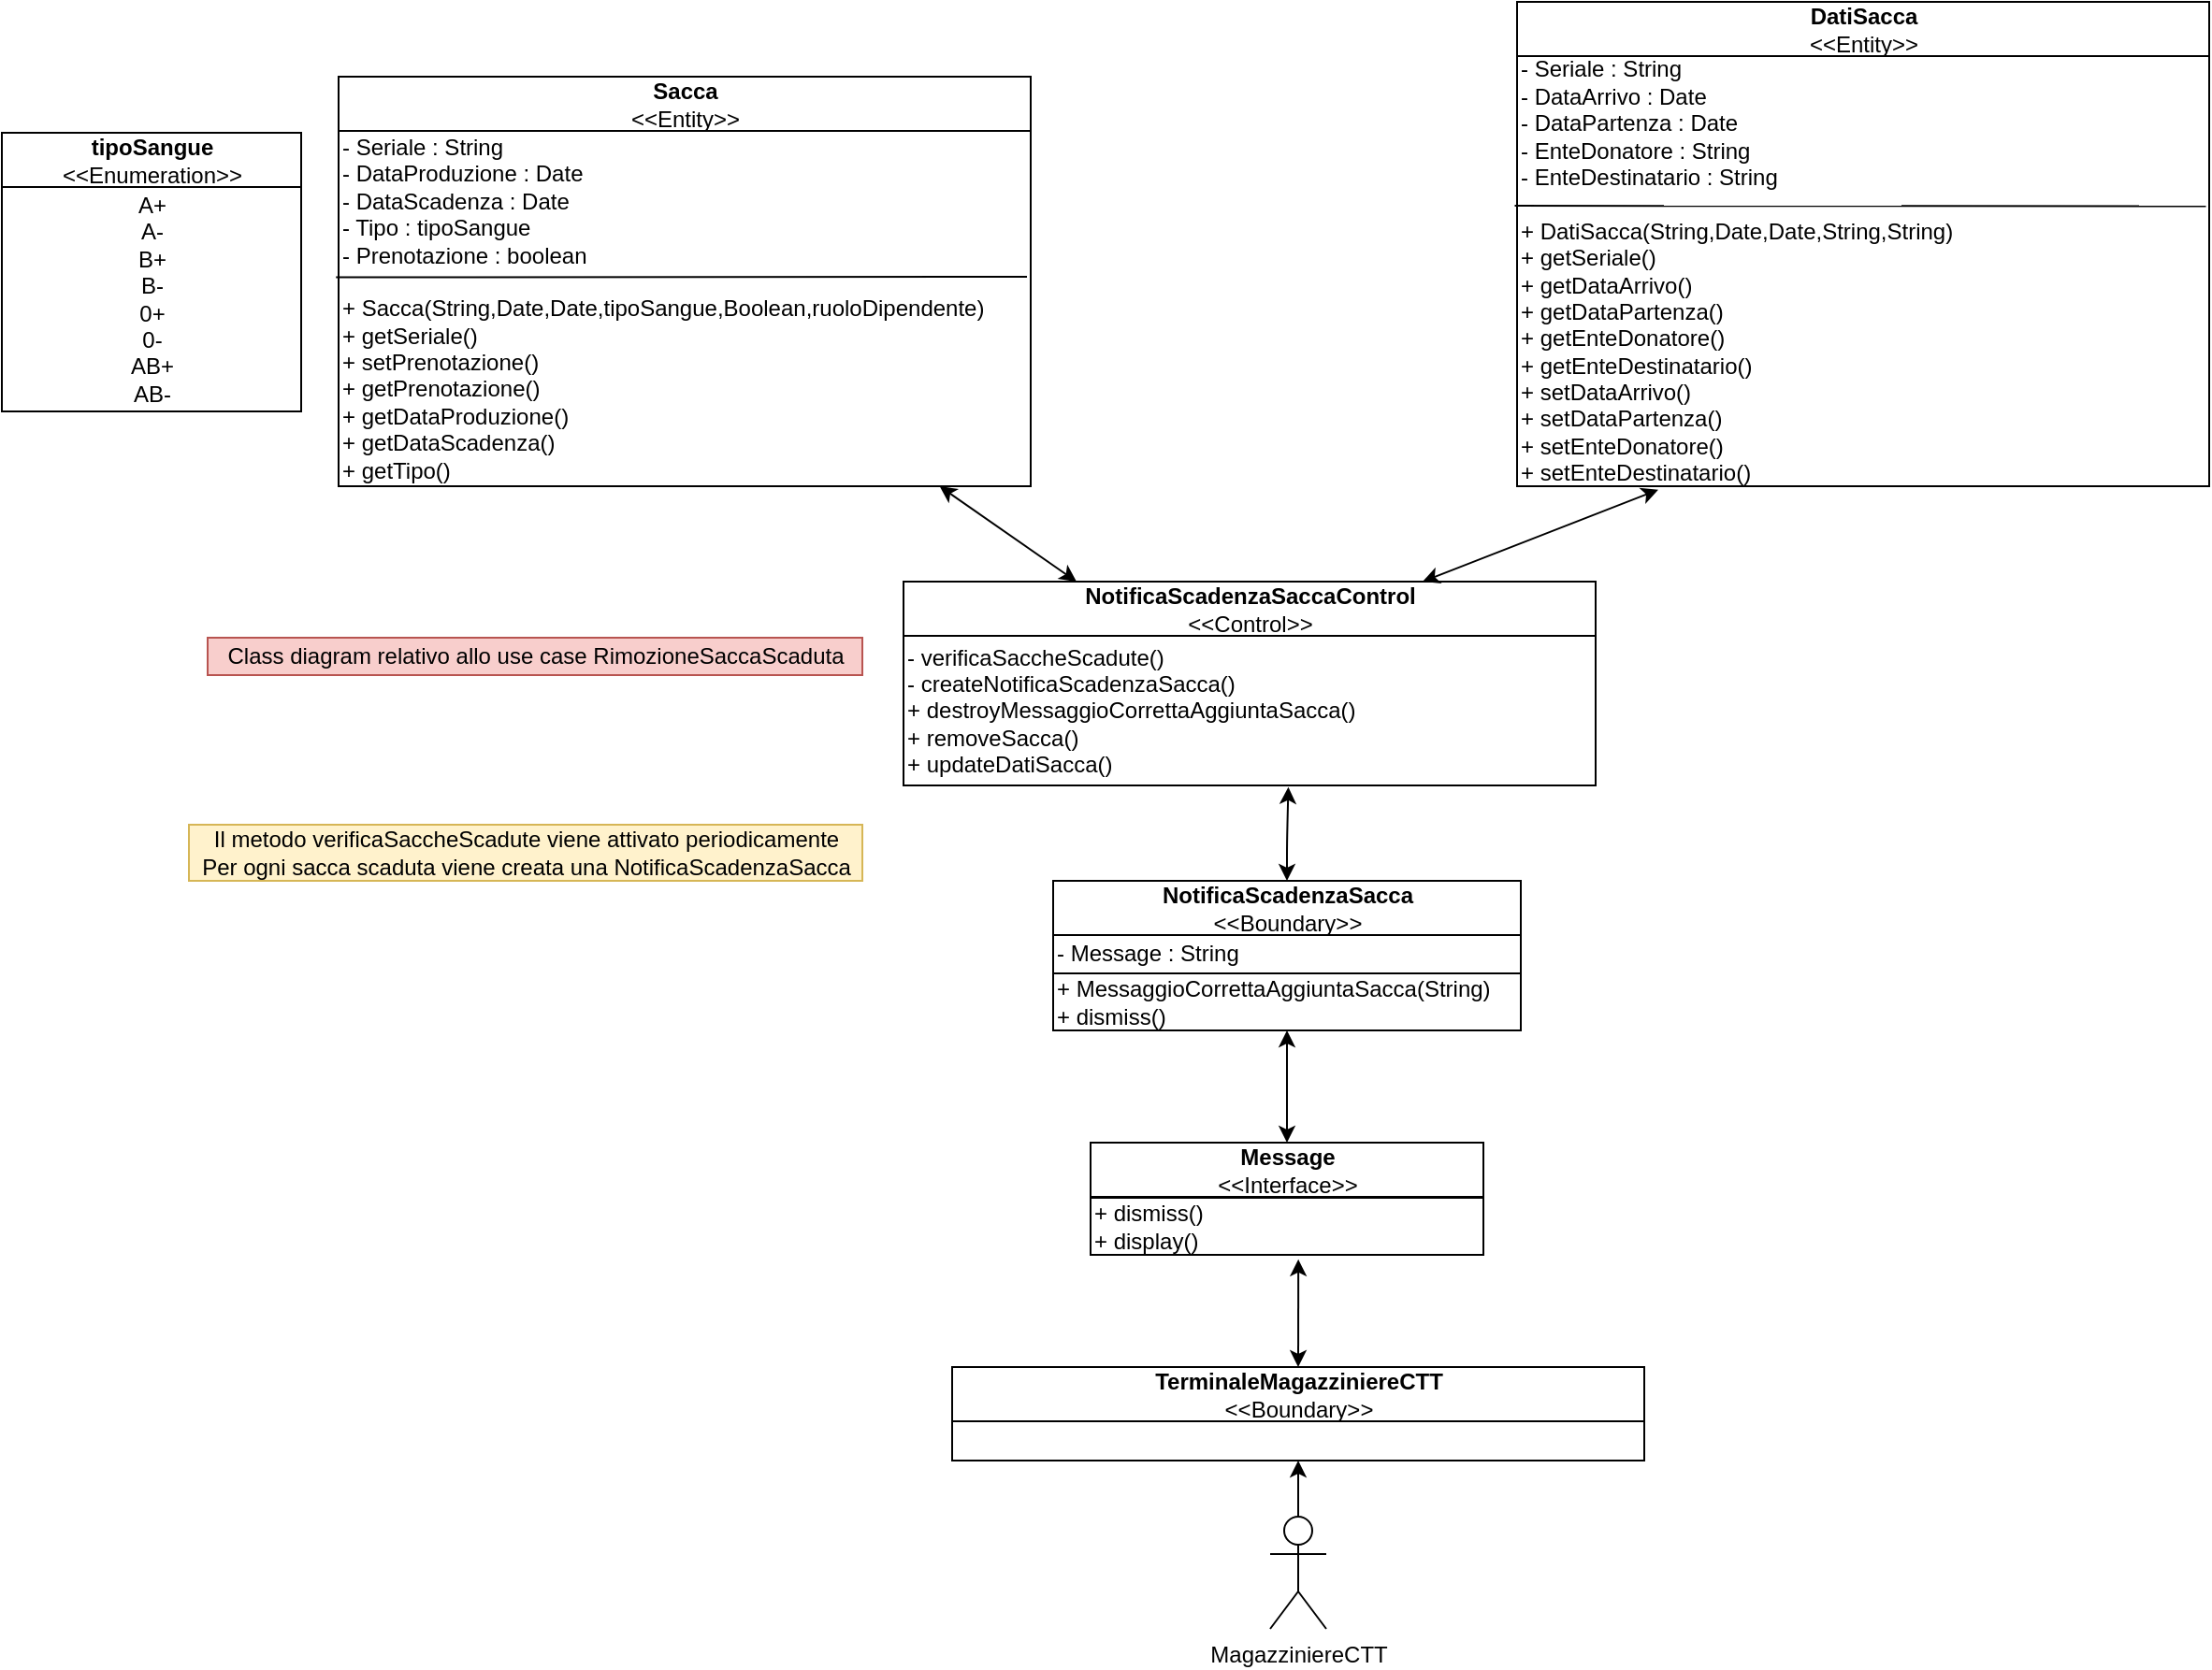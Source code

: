 <mxfile version="14.5.1" type="device"><diagram id="j0M5Eu-AMsgXMhyYtr79" name="Page-1"><mxGraphModel dx="-3876" dy="2015" grid="1" gridSize="10" guides="1" tooltips="1" connect="1" arrows="1" fold="1" page="1" pageScale="1" pageWidth="827" pageHeight="1169" math="0" shadow="0"><root><mxCell id="0"/><mxCell id="1" parent="0"/><mxCell id="c6JID3MlnP0_xlSmUC52-71" value="Sacca&lt;br&gt;&lt;span style=&quot;font-weight: 400&quot;&gt;&amp;lt;&amp;lt;Entity&amp;gt;&amp;gt;&lt;/span&gt;" style="swimlane;fontStyle=1;align=center;verticalAlign=middle;childLayout=stackLayout;horizontal=1;startSize=29;horizontalStack=0;resizeParent=1;resizeParentMax=0;resizeLast=0;collapsible=0;marginBottom=0;html=1;" parent="1" vertex="1"><mxGeometry x="5880" y="10" width="370" height="219" as="geometry"/></mxCell><mxCell id="c6JID3MlnP0_xlSmUC52-72" value="- Seriale : String&lt;br&gt;- DataProduzione : Date&lt;br&gt;- DataScadenza : Date&lt;br&gt;- Tipo : tipoSangue&lt;br&gt;- Prenotazione : boolean&lt;br&gt;&lt;br&gt;+ Sacca(String,Date,Date,tipoSangue,Boolean,ruoloDipendente)&lt;br&gt;+ getSeriale()&lt;br&gt;+ setPrenotazione()&lt;br&gt;+ getPrenotazione()&lt;br&gt;+ getDataProduzione()&lt;br&gt;+ getDataScadenza()&lt;br&gt;+ getTipo()" style="text;html=1;align=left;verticalAlign=middle;resizable=0;points=[];autosize=1;" parent="c6JID3MlnP0_xlSmUC52-71" vertex="1"><mxGeometry y="29" width="370" height="190" as="geometry"/></mxCell><mxCell id="c6JID3MlnP0_xlSmUC52-73" value="" style="endArrow=none;html=1;exitX=-0.001;exitY=0.37;exitDx=0;exitDy=0;exitPerimeter=0;" parent="c6JID3MlnP0_xlSmUC52-71" edge="1"><mxGeometry width="50" height="50" relative="1" as="geometry"><mxPoint x="-1.37" y="107.3" as="sourcePoint"/><mxPoint x="368" y="107" as="targetPoint"/></mxGeometry></mxCell><mxCell id="c6JID3MlnP0_xlSmUC52-74" value="tipoSangue&lt;br&gt;&lt;span style=&quot;font-weight: 400&quot;&gt;&amp;lt;&amp;lt;Enumeration&amp;gt;&amp;gt;&lt;/span&gt;" style="swimlane;fontStyle=1;align=center;verticalAlign=middle;childLayout=stackLayout;horizontal=1;startSize=29;horizontalStack=0;resizeParent=1;resizeParentMax=0;resizeLast=0;collapsible=0;marginBottom=0;html=1;" parent="1" vertex="1"><mxGeometry x="5700" y="40" width="160" height="149" as="geometry"/></mxCell><mxCell id="c6JID3MlnP0_xlSmUC52-75" value="&lt;div&gt;A+&lt;/div&gt;&lt;div&gt;A-&lt;/div&gt;&lt;div&gt;B+&lt;/div&gt;&lt;div&gt;B-&lt;/div&gt;&lt;div&gt;0+&lt;/div&gt;&lt;div&gt;0-&lt;/div&gt;&lt;div&gt;AB+&lt;/div&gt;&lt;div&gt;AB-&lt;/div&gt;" style="text;html=1;align=center;verticalAlign=middle;resizable=0;points=[];autosize=1;" parent="c6JID3MlnP0_xlSmUC52-74" vertex="1"><mxGeometry y="29" width="160" height="120" as="geometry"/></mxCell><mxCell id="c6JID3MlnP0_xlSmUC52-76" value="" style="endArrow=classic;startArrow=classic;html=1;exitX=0.25;exitY=0;exitDx=0;exitDy=0;" parent="1" source="c6JID3MlnP0_xlSmUC52-99" target="c6JID3MlnP0_xlSmUC52-72" edge="1"><mxGeometry width="50" height="50" relative="1" as="geometry"><mxPoint x="6388" y="320.0" as="sourcePoint"/><mxPoint x="6388" y="229" as="targetPoint"/></mxGeometry></mxCell><mxCell id="c6JID3MlnP0_xlSmUC52-81" value="TerminaleMagazziniereCTT&lt;br&gt;&lt;span style=&quot;font-weight: 400&quot;&gt;&amp;lt;&amp;lt;Boundary&amp;gt;&amp;gt;&lt;/span&gt;" style="swimlane;fontStyle=1;align=center;verticalAlign=middle;childLayout=stackLayout;horizontal=1;startSize=29;horizontalStack=0;resizeParent=1;resizeParentMax=0;resizeLast=0;collapsible=0;marginBottom=0;html=1;" parent="1" vertex="1"><mxGeometry x="6208" y="700" width="370" height="50" as="geometry"/></mxCell><mxCell id="c6JID3MlnP0_xlSmUC52-82" style="edgeStyle=orthogonalEdgeStyle;rounded=0;orthogonalLoop=1;jettySize=auto;html=1;entryX=0.5;entryY=1;entryDx=0;entryDy=0;" parent="1" source="c6JID3MlnP0_xlSmUC52-94" target="c6JID3MlnP0_xlSmUC52-81" edge="1"><mxGeometry relative="1" as="geometry"><mxPoint x="6735" y="659" as="sourcePoint"/><mxPoint x="6735" y="709" as="targetPoint"/></mxGeometry></mxCell><mxCell id="c6JID3MlnP0_xlSmUC52-94" value="MagazziniereCTT" style="shape=umlActor;verticalLabelPosition=bottom;verticalAlign=top;html=1;outlineConnect=0;" parent="1" vertex="1"><mxGeometry x="6378" y="780" width="30" height="60" as="geometry"/></mxCell><mxCell id="c6JID3MlnP0_xlSmUC52-99" value="NotificaScadenzaSaccaControl&lt;br&gt;&lt;span style=&quot;font-weight: 400&quot;&gt;&amp;lt;&amp;lt;Control&amp;gt;&amp;gt;&lt;/span&gt;" style="swimlane;fontStyle=1;align=center;verticalAlign=middle;childLayout=stackLayout;horizontal=1;startSize=29;horizontalStack=0;resizeParent=1;resizeParentMax=0;resizeLast=0;collapsible=0;marginBottom=0;html=1;" parent="1" vertex="1"><mxGeometry x="6182" y="280" width="370" height="109" as="geometry"/></mxCell><mxCell id="c6JID3MlnP0_xlSmUC52-100" value="- verificaSaccheScadute()&lt;br&gt;- createNotificaScadenzaSacca()&lt;br&gt;+ destroyMessaggioCorrettaAggiuntaSacca()&lt;br&gt;+ removeSacca()&lt;br&gt;+ updateDatiSacca()" style="text;html=1;align=left;verticalAlign=middle;resizable=0;points=[];autosize=1;" parent="c6JID3MlnP0_xlSmUC52-99" vertex="1"><mxGeometry y="29" width="370" height="80" as="geometry"/></mxCell><mxCell id="c6JID3MlnP0_xlSmUC52-101" value="Message&lt;br&gt;&lt;span style=&quot;font-weight: 400&quot;&gt;&amp;lt;&amp;lt;Interface&amp;gt;&amp;gt;&lt;/span&gt;" style="swimlane;fontStyle=1;align=center;verticalAlign=middle;childLayout=stackLayout;horizontal=1;startSize=29;horizontalStack=0;resizeParent=1;resizeParentMax=0;resizeLast=0;collapsible=0;marginBottom=0;html=1;" parent="1" vertex="1"><mxGeometry x="6282" y="580" width="210" height="60" as="geometry"/></mxCell><mxCell id="c6JID3MlnP0_xlSmUC52-102" value="" style="line;strokeWidth=1;fillColor=none;align=left;verticalAlign=middle;spacingTop=-1;spacingLeft=3;spacingRight=3;rotatable=0;labelPosition=right;points=[];portConstraint=eastwest;" parent="c6JID3MlnP0_xlSmUC52-101" vertex="1"><mxGeometry y="29" width="210" height="1" as="geometry"/></mxCell><mxCell id="c6JID3MlnP0_xlSmUC52-103" value="+ dismiss()&lt;br&gt;+ display()" style="text;html=1;align=left;verticalAlign=middle;resizable=0;points=[];autosize=1;" parent="c6JID3MlnP0_xlSmUC52-101" vertex="1"><mxGeometry y="30" width="210" height="30" as="geometry"/></mxCell><mxCell id="c6JID3MlnP0_xlSmUC52-104" value="" style="endArrow=classic;startArrow=classic;html=1;exitX=0.5;exitY=0;exitDx=0;exitDy=0;entryX=0.529;entryY=1.081;entryDx=0;entryDy=0;entryPerimeter=0;" parent="1" source="c6JID3MlnP0_xlSmUC52-81" target="c6JID3MlnP0_xlSmUC52-103" edge="1"><mxGeometry width="50" height="50" relative="1" as="geometry"><mxPoint x="6180" y="550" as="sourcePoint"/><mxPoint x="6396" y="643" as="targetPoint"/></mxGeometry></mxCell><mxCell id="c6JID3MlnP0_xlSmUC52-105" value="NotificaScadenzaSacca&lt;br&gt;&lt;span style=&quot;font-weight: 400&quot;&gt;&amp;lt;&amp;lt;Boundary&amp;gt;&amp;gt;&lt;/span&gt;" style="swimlane;fontStyle=1;align=center;verticalAlign=middle;childLayout=stackLayout;horizontal=1;startSize=29;horizontalStack=0;resizeParent=1;resizeParentMax=0;resizeLast=0;collapsible=0;marginBottom=0;html=1;" parent="1" vertex="1"><mxGeometry x="6262" y="440" width="250" height="80" as="geometry"/></mxCell><mxCell id="c6JID3MlnP0_xlSmUC52-106" value="- Message : String" style="text;html=1;align=left;verticalAlign=middle;resizable=0;points=[];autosize=1;" parent="c6JID3MlnP0_xlSmUC52-105" vertex="1"><mxGeometry y="29" width="250" height="20" as="geometry"/></mxCell><mxCell id="c6JID3MlnP0_xlSmUC52-107" value="" style="line;strokeWidth=1;fillColor=none;align=left;verticalAlign=middle;spacingTop=-1;spacingLeft=3;spacingRight=3;rotatable=0;labelPosition=right;points=[];portConstraint=eastwest;" parent="c6JID3MlnP0_xlSmUC52-105" vertex="1"><mxGeometry y="49" width="250" height="1" as="geometry"/></mxCell><mxCell id="c6JID3MlnP0_xlSmUC52-108" value="+ MessaggioCorrettaAggiuntaSacca(String)&lt;br&gt;+ dismiss()" style="text;html=1;align=left;verticalAlign=middle;resizable=0;points=[];autosize=1;" parent="c6JID3MlnP0_xlSmUC52-105" vertex="1"><mxGeometry y="50" width="250" height="30" as="geometry"/></mxCell><mxCell id="c6JID3MlnP0_xlSmUC52-109" value="" style="endArrow=classic;startArrow=classic;html=1;exitX=0.5;exitY=0;exitDx=0;exitDy=0;entryX=0.556;entryY=1.011;entryDx=0;entryDy=0;entryPerimeter=0;" parent="1" source="c6JID3MlnP0_xlSmUC52-105" target="c6JID3MlnP0_xlSmUC52-100" edge="1"><mxGeometry width="50" height="50" relative="1" as="geometry"><mxPoint x="6190" y="500" as="sourcePoint"/><mxPoint x="6525" y="350" as="targetPoint"/><Array as="points"><mxPoint x="6387" y="420"/></Array></mxGeometry></mxCell><mxCell id="c6JID3MlnP0_xlSmUC52-110" value="" style="endArrow=classic;startArrow=classic;html=1;exitX=0.5;exitY=0;exitDx=0;exitDy=0;" parent="1" source="c6JID3MlnP0_xlSmUC52-101" target="c6JID3MlnP0_xlSmUC52-108" edge="1"><mxGeometry width="50" height="50" relative="1" as="geometry"><mxPoint x="5940" y="560" as="sourcePoint"/><mxPoint x="6382" y="525" as="targetPoint"/></mxGeometry></mxCell><mxCell id="c6JID3MlnP0_xlSmUC52-111" value="Class diagram relativo allo use case RimozioneSaccaScaduta" style="text;html=1;align=center;verticalAlign=middle;resizable=0;points=[];autosize=1;fillColor=#f8cecc;strokeColor=#b85450;" parent="1" vertex="1"><mxGeometry x="5810" y="310" width="350" height="20" as="geometry"/></mxCell><mxCell id="MCYxHCjMQt2n9uNgGBG1-1" value="Il metodo verificaSaccheScadute viene attivato periodicamente&lt;br&gt;Per ogni sacca scaduta viene creata una NotificaScadenzaSacca" style="text;html=1;align=center;verticalAlign=middle;resizable=0;points=[];autosize=1;fillColor=#fff2cc;strokeColor=#d6b656;" parent="1" vertex="1"><mxGeometry x="5800" y="410" width="360" height="30" as="geometry"/></mxCell><mxCell id="V4yK0ip3j8BWWNkh1j54-1" value="DatiSacca&lt;br&gt;&lt;span style=&quot;font-weight: 400&quot;&gt;&amp;lt;&amp;lt;Entity&amp;gt;&amp;gt;&lt;/span&gt;" style="swimlane;fontStyle=1;align=center;verticalAlign=middle;childLayout=stackLayout;horizontal=1;startSize=29;horizontalStack=0;resizeParent=1;resizeParentMax=0;resizeLast=0;collapsible=0;marginBottom=0;html=1;" parent="1" vertex="1"><mxGeometry x="6510" y="-30" width="370" height="259" as="geometry"/></mxCell><mxCell id="V4yK0ip3j8BWWNkh1j54-2" value="- Seriale : String&lt;br&gt;- DataArrivo : Date&lt;br&gt;- DataPartenza : Date&lt;br&gt;- EnteDonatore : String&lt;br&gt;- EnteDestinatario : String&lt;br&gt;&lt;br&gt;+ DatiSacca(String,Date,Date,String,String)&lt;br&gt;+ getSeriale()&lt;br&gt;+ getDataArrivo()&lt;br&gt;+ getDataPartenza()&lt;br&gt;+ getEnteDonatore()&lt;br&gt;+ getEnteDestinatario()&lt;br&gt;+ setDataArrivo()&lt;br&gt;+ setDataPartenza()&lt;br&gt;+ setEnteDonatore()&lt;br&gt;+ setEnteDestinatario()" style="text;html=1;align=left;verticalAlign=middle;resizable=0;points=[];autosize=1;" parent="V4yK0ip3j8BWWNkh1j54-1" vertex="1"><mxGeometry y="29" width="370" height="230" as="geometry"/></mxCell><mxCell id="V4yK0ip3j8BWWNkh1j54-3" value="" style="endArrow=none;html=1;entryX=0.998;entryY=0.37;entryDx=0;entryDy=0;entryPerimeter=0;" parent="V4yK0ip3j8BWWNkh1j54-1" edge="1"><mxGeometry width="50" height="50" relative="1" as="geometry"><mxPoint x="-1.25" y="109" as="sourcePoint"/><mxPoint x="368.26" y="109.3" as="targetPoint"/></mxGeometry></mxCell><mxCell id="V4yK0ip3j8BWWNkh1j54-4" value="" style="endArrow=classic;startArrow=classic;html=1;exitX=0.75;exitY=0;exitDx=0;exitDy=0;entryX=0.204;entryY=1.008;entryDx=0;entryDy=0;entryPerimeter=0;" parent="1" source="c6JID3MlnP0_xlSmUC52-99" target="V4yK0ip3j8BWWNkh1j54-2" edge="1"><mxGeometry width="50" height="50" relative="1" as="geometry"><mxPoint x="6284.5" y="290" as="sourcePoint"/><mxPoint x="6211.318" y="239" as="targetPoint"/></mxGeometry></mxCell></root></mxGraphModel></diagram></mxfile>